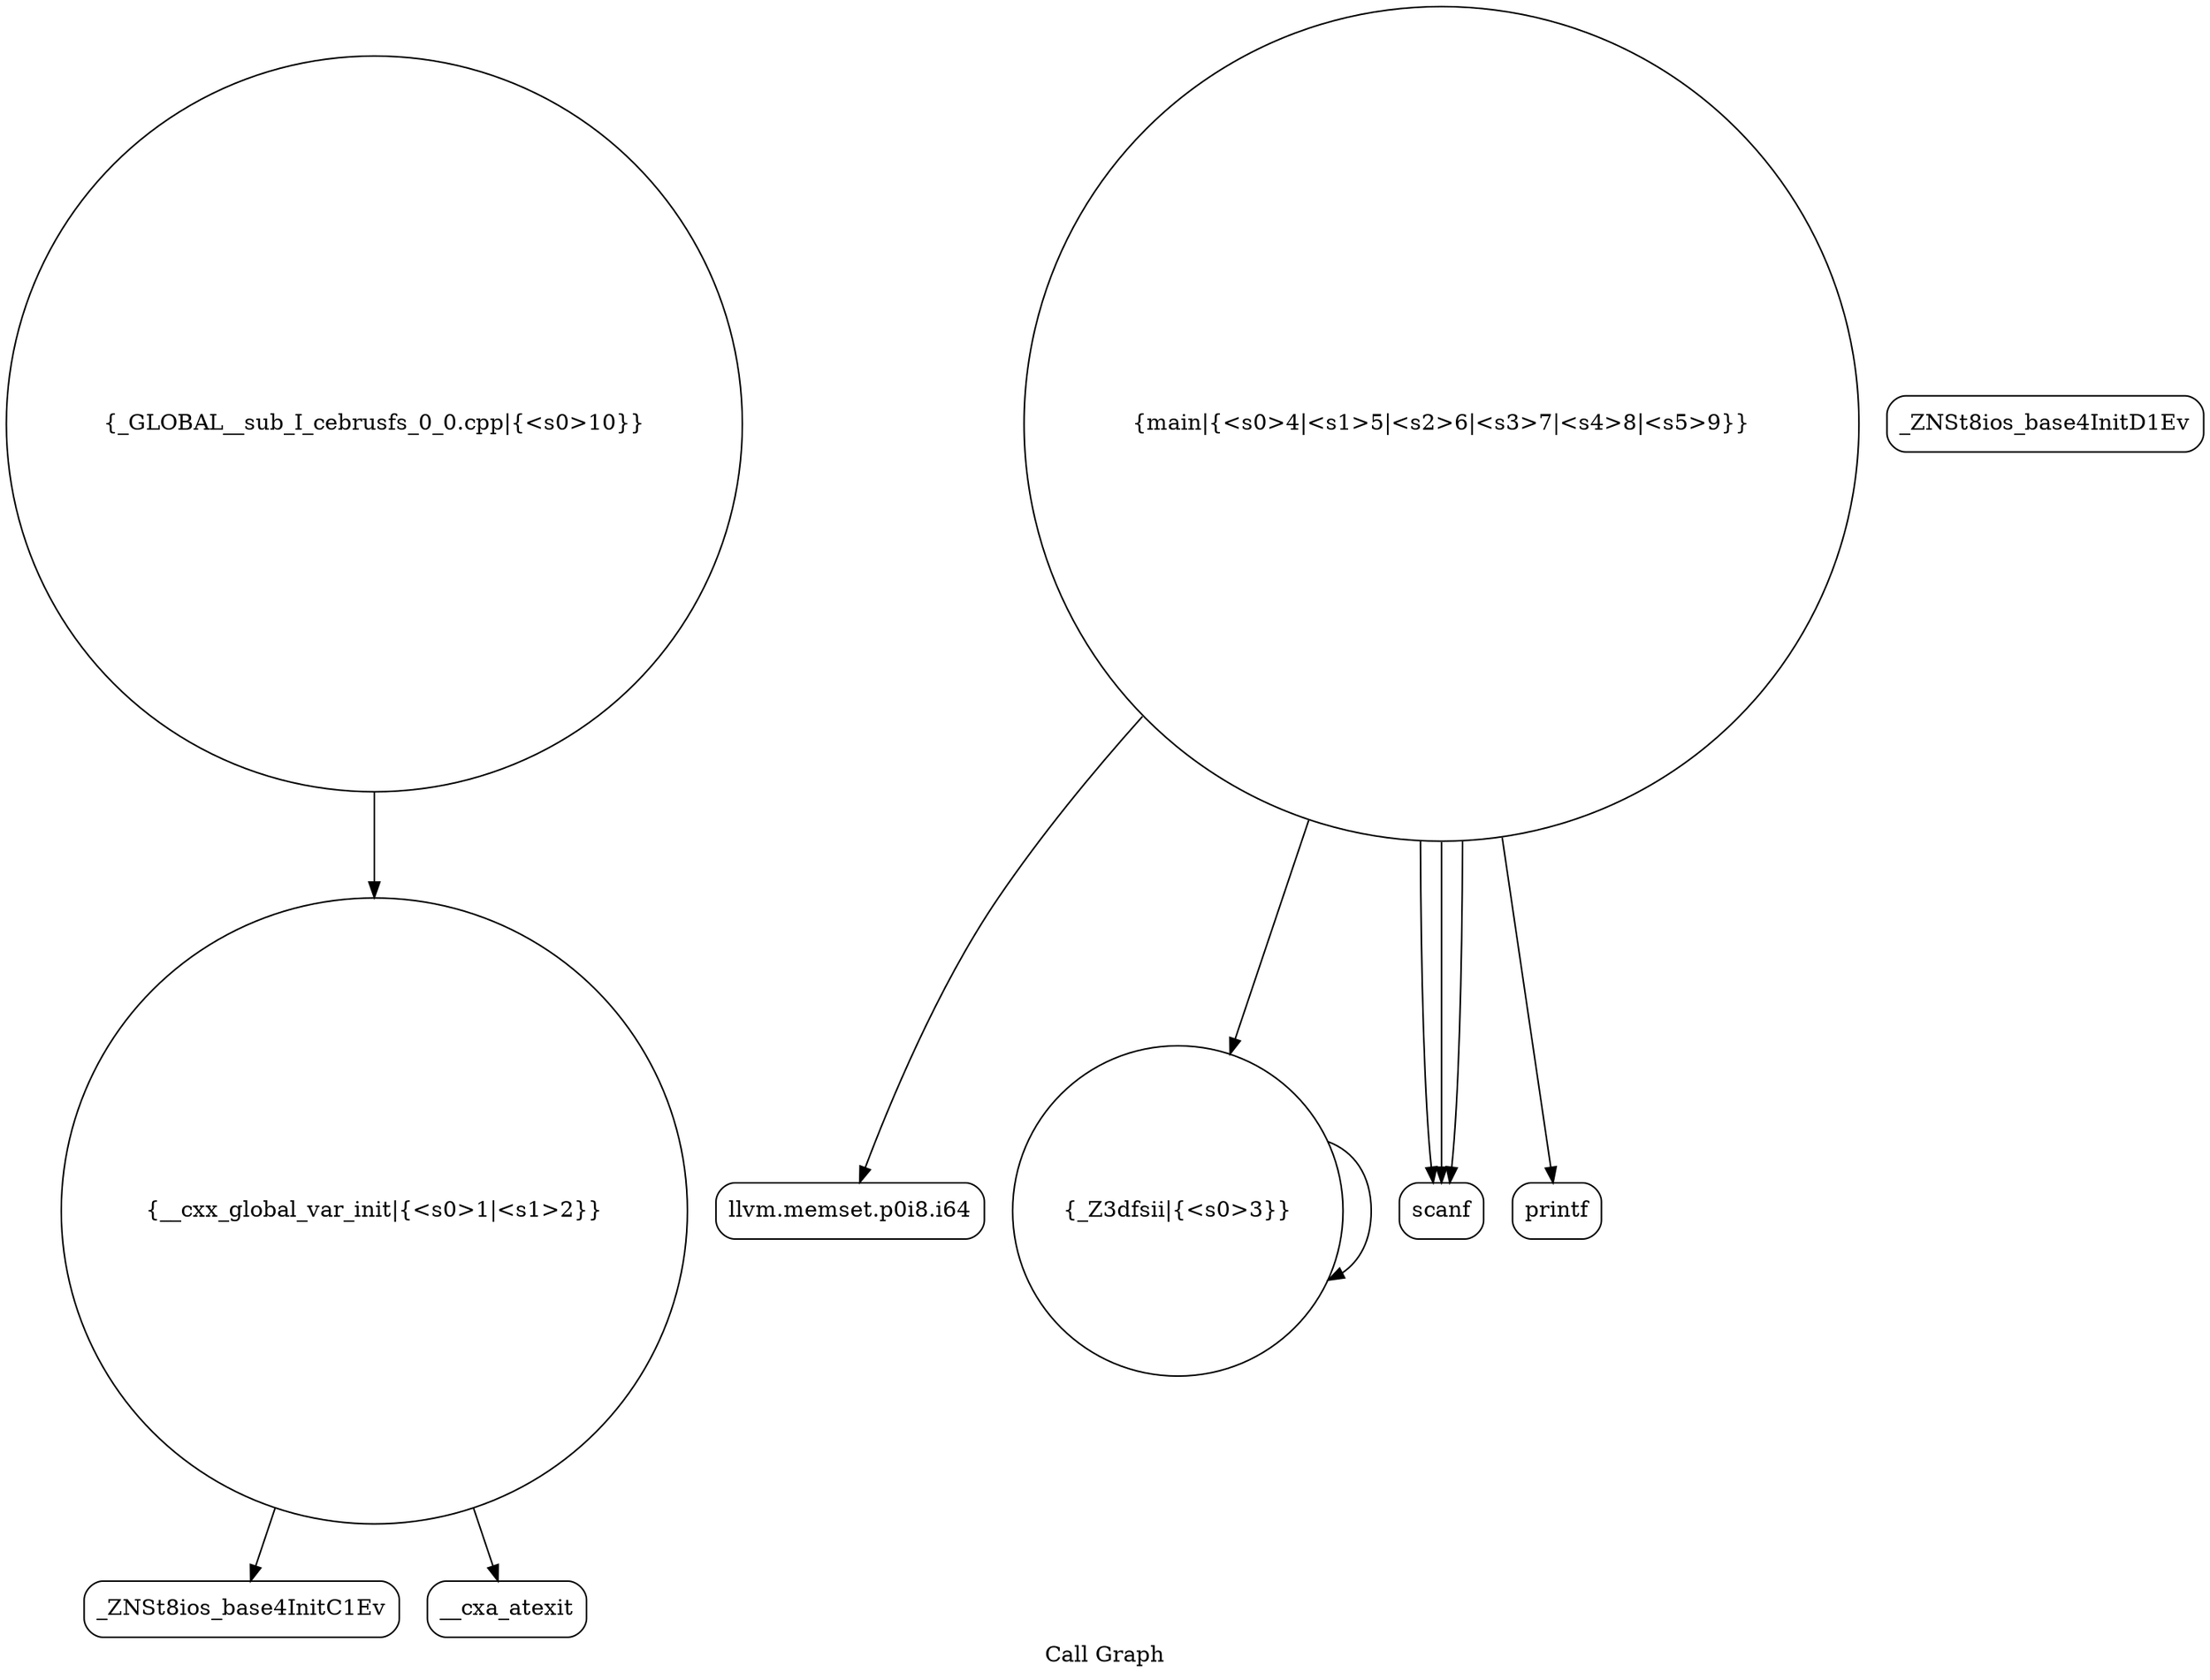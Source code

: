digraph "Call Graph" {
	label="Call Graph";

	Node0x56063cced1c0 [shape=record,shape=circle,label="{__cxx_global_var_init|{<s0>1|<s1>2}}"];
	Node0x56063cced1c0:s0 -> Node0x56063cced650[color=black];
	Node0x56063cced1c0:s1 -> Node0x56063cced750[color=black];
	Node0x56063cced950 [shape=record,shape=Mrecord,label="{llvm.memset.p0i8.i64}"];
	Node0x56063cced6d0 [shape=record,shape=Mrecord,label="{_ZNSt8ios_base4InitD1Ev}"];
	Node0x56063cceda50 [shape=record,shape=circle,label="{_GLOBAL__sub_I_cebrusfs_0_0.cpp|{<s0>10}}"];
	Node0x56063cceda50:s0 -> Node0x56063cced1c0[color=black];
	Node0x56063cced7d0 [shape=record,shape=circle,label="{_Z3dfsii|{<s0>3}}"];
	Node0x56063cced7d0:s0 -> Node0x56063cced7d0[color=black];
	Node0x56063cced8d0 [shape=record,shape=Mrecord,label="{scanf}"];
	Node0x56063cced650 [shape=record,shape=Mrecord,label="{_ZNSt8ios_base4InitC1Ev}"];
	Node0x56063cced9d0 [shape=record,shape=Mrecord,label="{printf}"];
	Node0x56063cced750 [shape=record,shape=Mrecord,label="{__cxa_atexit}"];
	Node0x56063cced850 [shape=record,shape=circle,label="{main|{<s0>4|<s1>5|<s2>6|<s3>7|<s4>8|<s5>9}}"];
	Node0x56063cced850:s0 -> Node0x56063cced8d0[color=black];
	Node0x56063cced850:s1 -> Node0x56063cced8d0[color=black];
	Node0x56063cced850:s2 -> Node0x56063cced8d0[color=black];
	Node0x56063cced850:s3 -> Node0x56063cced950[color=black];
	Node0x56063cced850:s4 -> Node0x56063cced7d0[color=black];
	Node0x56063cced850:s5 -> Node0x56063cced9d0[color=black];
}
